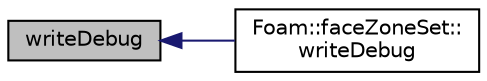 digraph "writeDebug"
{
  bgcolor="transparent";
  edge [fontname="Helvetica",fontsize="10",labelfontname="Helvetica",labelfontsize="10"];
  node [fontname="Helvetica",fontsize="10",shape=record];
  rankdir="LR";
  Node1 [label="writeDebug",height=0.2,width=0.4,color="black", fillcolor="grey75", style="filled", fontcolor="black"];
  Node1 -> Node2 [dir="back",color="midnightblue",fontsize="10",style="solid",fontname="Helvetica"];
  Node2 [label="Foam::faceZoneSet::\lwriteDebug",height=0.2,width=0.4,color="black",URL="$a00743.html#a2e0459def09f570b9eec9aeabd517d5f",tooltip="Write maxLen items with label and coordinates. "];
}
